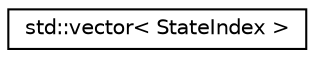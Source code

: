 digraph "Graphical Class Hierarchy"
{
  edge [fontname="Helvetica",fontsize="10",labelfontname="Helvetica",labelfontsize="10"];
  node [fontname="Helvetica",fontsize="10",shape=record];
  rankdir="LR";
  Node0 [label="std::vector\< StateIndex \>",height=0.2,width=0.4,color="black", fillcolor="white", style="filled",URL="$classstd_1_1vector.html"];
}
